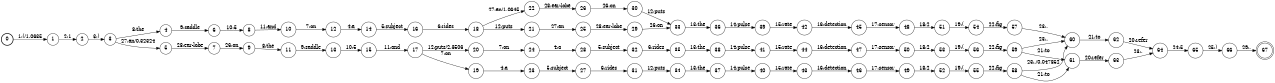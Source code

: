 digraph FST {
rankdir = LR;
size = "8.5,11";
label = "";
center = 1;
orientation = Portrait;
ranksep = "0.4";
nodesep = "0.25";
0 [label = "0", shape = circle, style = bold, fontsize = 14]
	0 -> 1 [label = "1:(/1.0635", fontsize = 14];
1 [label = "1", shape = circle, style = solid, fontsize = 14]
	1 -> 2 [label = "2:1", fontsize = 14];
2 [label = "2", shape = circle, style = solid, fontsize = 14]
	2 -> 3 [label = "3:)", fontsize = 14];
3 [label = "3", shape = circle, style = solid, fontsize = 14]
	3 -> 4 [label = "8:the", fontsize = 14];
	3 -> 5 [label = "27:an/0.32324", fontsize = 14];
4 [label = "4", shape = circle, style = solid, fontsize = 14]
	4 -> 6 [label = "9:saddle", fontsize = 14];
5 [label = "5", shape = circle, style = solid, fontsize = 14]
	5 -> 7 [label = "28:ear-lobe", fontsize = 14];
6 [label = "6", shape = circle, style = solid, fontsize = 14]
	6 -> 8 [label = "10:5", fontsize = 14];
7 [label = "7", shape = circle, style = solid, fontsize = 14]
	7 -> 9 [label = "26:on", fontsize = 14];
8 [label = "8", shape = circle, style = solid, fontsize = 14]
	8 -> 10 [label = "11:and", fontsize = 14];
9 [label = "9", shape = circle, style = solid, fontsize = 14]
	9 -> 11 [label = "8:the", fontsize = 14];
10 [label = "10", shape = circle, style = solid, fontsize = 14]
	10 -> 12 [label = "7:on", fontsize = 14];
11 [label = "11", shape = circle, style = solid, fontsize = 14]
	11 -> 13 [label = "9:saddle", fontsize = 14];
12 [label = "12", shape = circle, style = solid, fontsize = 14]
	12 -> 14 [label = "4:a", fontsize = 14];
13 [label = "13", shape = circle, style = solid, fontsize = 14]
	13 -> 15 [label = "10:5", fontsize = 14];
14 [label = "14", shape = circle, style = solid, fontsize = 14]
	14 -> 16 [label = "5:subject", fontsize = 14];
15 [label = "15", shape = circle, style = solid, fontsize = 14]
	15 -> 17 [label = "11:and", fontsize = 14];
16 [label = "16", shape = circle, style = solid, fontsize = 14]
	16 -> 18 [label = "6:rides", fontsize = 14];
17 [label = "17", shape = circle, style = solid, fontsize = 14]
	17 -> 20 [label = "12:puts/2.3506", fontsize = 14];
	17 -> 19 [label = "7:on", fontsize = 14];
18 [label = "18", shape = circle, style = solid, fontsize = 14]
	18 -> 21 [label = "12:puts", fontsize = 14];
	18 -> 22 [label = "27:an/1.0645", fontsize = 14];
19 [label = "19", shape = circle, style = solid, fontsize = 14]
	19 -> 23 [label = "4:a", fontsize = 14];
20 [label = "20", shape = circle, style = solid, fontsize = 14]
	20 -> 24 [label = "7:on", fontsize = 14];
21 [label = "21", shape = circle, style = solid, fontsize = 14]
	21 -> 25 [label = "27:an", fontsize = 14];
22 [label = "22", shape = circle, style = solid, fontsize = 14]
	22 -> 26 [label = "28:ear-lobe", fontsize = 14];
23 [label = "23", shape = circle, style = solid, fontsize = 14]
	23 -> 27 [label = "5:subject", fontsize = 14];
24 [label = "24", shape = circle, style = solid, fontsize = 14]
	24 -> 28 [label = "4:a", fontsize = 14];
25 [label = "25", shape = circle, style = solid, fontsize = 14]
	25 -> 29 [label = "28:ear-lobe", fontsize = 14];
26 [label = "26", shape = circle, style = solid, fontsize = 14]
	26 -> 30 [label = "26:on", fontsize = 14];
27 [label = "27", shape = circle, style = solid, fontsize = 14]
	27 -> 31 [label = "6:rides", fontsize = 14];
28 [label = "28", shape = circle, style = solid, fontsize = 14]
	28 -> 32 [label = "5:subject", fontsize = 14];
29 [label = "29", shape = circle, style = solid, fontsize = 14]
	29 -> 33 [label = "26:on", fontsize = 14];
30 [label = "30", shape = circle, style = solid, fontsize = 14]
	30 -> 33 [label = "12:puts", fontsize = 14];
31 [label = "31", shape = circle, style = solid, fontsize = 14]
	31 -> 34 [label = "12:puts", fontsize = 14];
32 [label = "32", shape = circle, style = solid, fontsize = 14]
	32 -> 35 [label = "6:rides", fontsize = 14];
33 [label = "33", shape = circle, style = solid, fontsize = 14]
	33 -> 36 [label = "13:the", fontsize = 14];
34 [label = "34", shape = circle, style = solid, fontsize = 14]
	34 -> 37 [label = "13:the", fontsize = 14];
35 [label = "35", shape = circle, style = solid, fontsize = 14]
	35 -> 38 [label = "13:the", fontsize = 14];
36 [label = "36", shape = circle, style = solid, fontsize = 14]
	36 -> 39 [label = "14:pulse", fontsize = 14];
37 [label = "37", shape = circle, style = solid, fontsize = 14]
	37 -> 40 [label = "14:pulse", fontsize = 14];
38 [label = "38", shape = circle, style = solid, fontsize = 14]
	38 -> 41 [label = "14:pulse", fontsize = 14];
39 [label = "39", shape = circle, style = solid, fontsize = 14]
	39 -> 42 [label = "15:rate", fontsize = 14];
40 [label = "40", shape = circle, style = solid, fontsize = 14]
	40 -> 43 [label = "15:rate", fontsize = 14];
41 [label = "41", shape = circle, style = solid, fontsize = 14]
	41 -> 44 [label = "15:rate", fontsize = 14];
42 [label = "42", shape = circle, style = solid, fontsize = 14]
	42 -> 45 [label = "16:detection", fontsize = 14];
43 [label = "43", shape = circle, style = solid, fontsize = 14]
	43 -> 46 [label = "16:detection", fontsize = 14];
44 [label = "44", shape = circle, style = solid, fontsize = 14]
	44 -> 47 [label = "16:detection", fontsize = 14];
45 [label = "45", shape = circle, style = solid, fontsize = 14]
	45 -> 48 [label = "17:sensor", fontsize = 14];
46 [label = "46", shape = circle, style = solid, fontsize = 14]
	46 -> 49 [label = "17:sensor", fontsize = 14];
47 [label = "47", shape = circle, style = solid, fontsize = 14]
	47 -> 50 [label = "17:sensor", fontsize = 14];
48 [label = "48", shape = circle, style = solid, fontsize = 14]
	48 -> 51 [label = "18:2", fontsize = 14];
49 [label = "49", shape = circle, style = solid, fontsize = 14]
	49 -> 52 [label = "18:2", fontsize = 14];
50 [label = "50", shape = circle, style = solid, fontsize = 14]
	50 -> 53 [label = "18:2", fontsize = 14];
51 [label = "51", shape = circle, style = solid, fontsize = 14]
	51 -> 54 [label = "19:(", fontsize = 14];
52 [label = "52", shape = circle, style = solid, fontsize = 14]
	52 -> 55 [label = "19:(", fontsize = 14];
53 [label = "53", shape = circle, style = solid, fontsize = 14]
	53 -> 56 [label = "19:(", fontsize = 14];
54 [label = "54", shape = circle, style = solid, fontsize = 14]
	54 -> 57 [label = "22:fig", fontsize = 14];
55 [label = "55", shape = circle, style = solid, fontsize = 14]
	55 -> 58 [label = "22:fig", fontsize = 14];
56 [label = "56", shape = circle, style = solid, fontsize = 14]
	56 -> 59 [label = "22:fig", fontsize = 14];
57 [label = "57", shape = circle, style = solid, fontsize = 14]
	57 -> 60 [label = "23:.", fontsize = 14];
58 [label = "58", shape = circle, style = solid, fontsize = 14]
	58 -> 61 [label = "21:to", fontsize = 14];
	58 -> 60 [label = "23:./0.047852", fontsize = 14];
59 [label = "59", shape = circle, style = solid, fontsize = 14]
	59 -> 61 [label = "21:to", fontsize = 14];
	59 -> 60 [label = "23:.", fontsize = 14];
60 [label = "60", shape = circle, style = solid, fontsize = 14]
	60 -> 62 [label = "21:to", fontsize = 14];
61 [label = "61", shape = circle, style = solid, fontsize = 14]
	61 -> 63 [label = "20:refer", fontsize = 14];
62 [label = "62", shape = circle, style = solid, fontsize = 14]
	62 -> 64 [label = "20:refer", fontsize = 14];
63 [label = "63", shape = circle, style = solid, fontsize = 14]
	63 -> 64 [label = "23:.", fontsize = 14];
64 [label = "64", shape = circle, style = solid, fontsize = 14]
	64 -> 65 [label = "24:5", fontsize = 14];
65 [label = "65", shape = circle, style = solid, fontsize = 14]
	65 -> 66 [label = "25:)", fontsize = 14];
66 [label = "66", shape = circle, style = solid, fontsize = 14]
	66 -> 67 [label = "29:.", fontsize = 14];
67 [label = "67", shape = doublecircle, style = solid, fontsize = 14]
}
